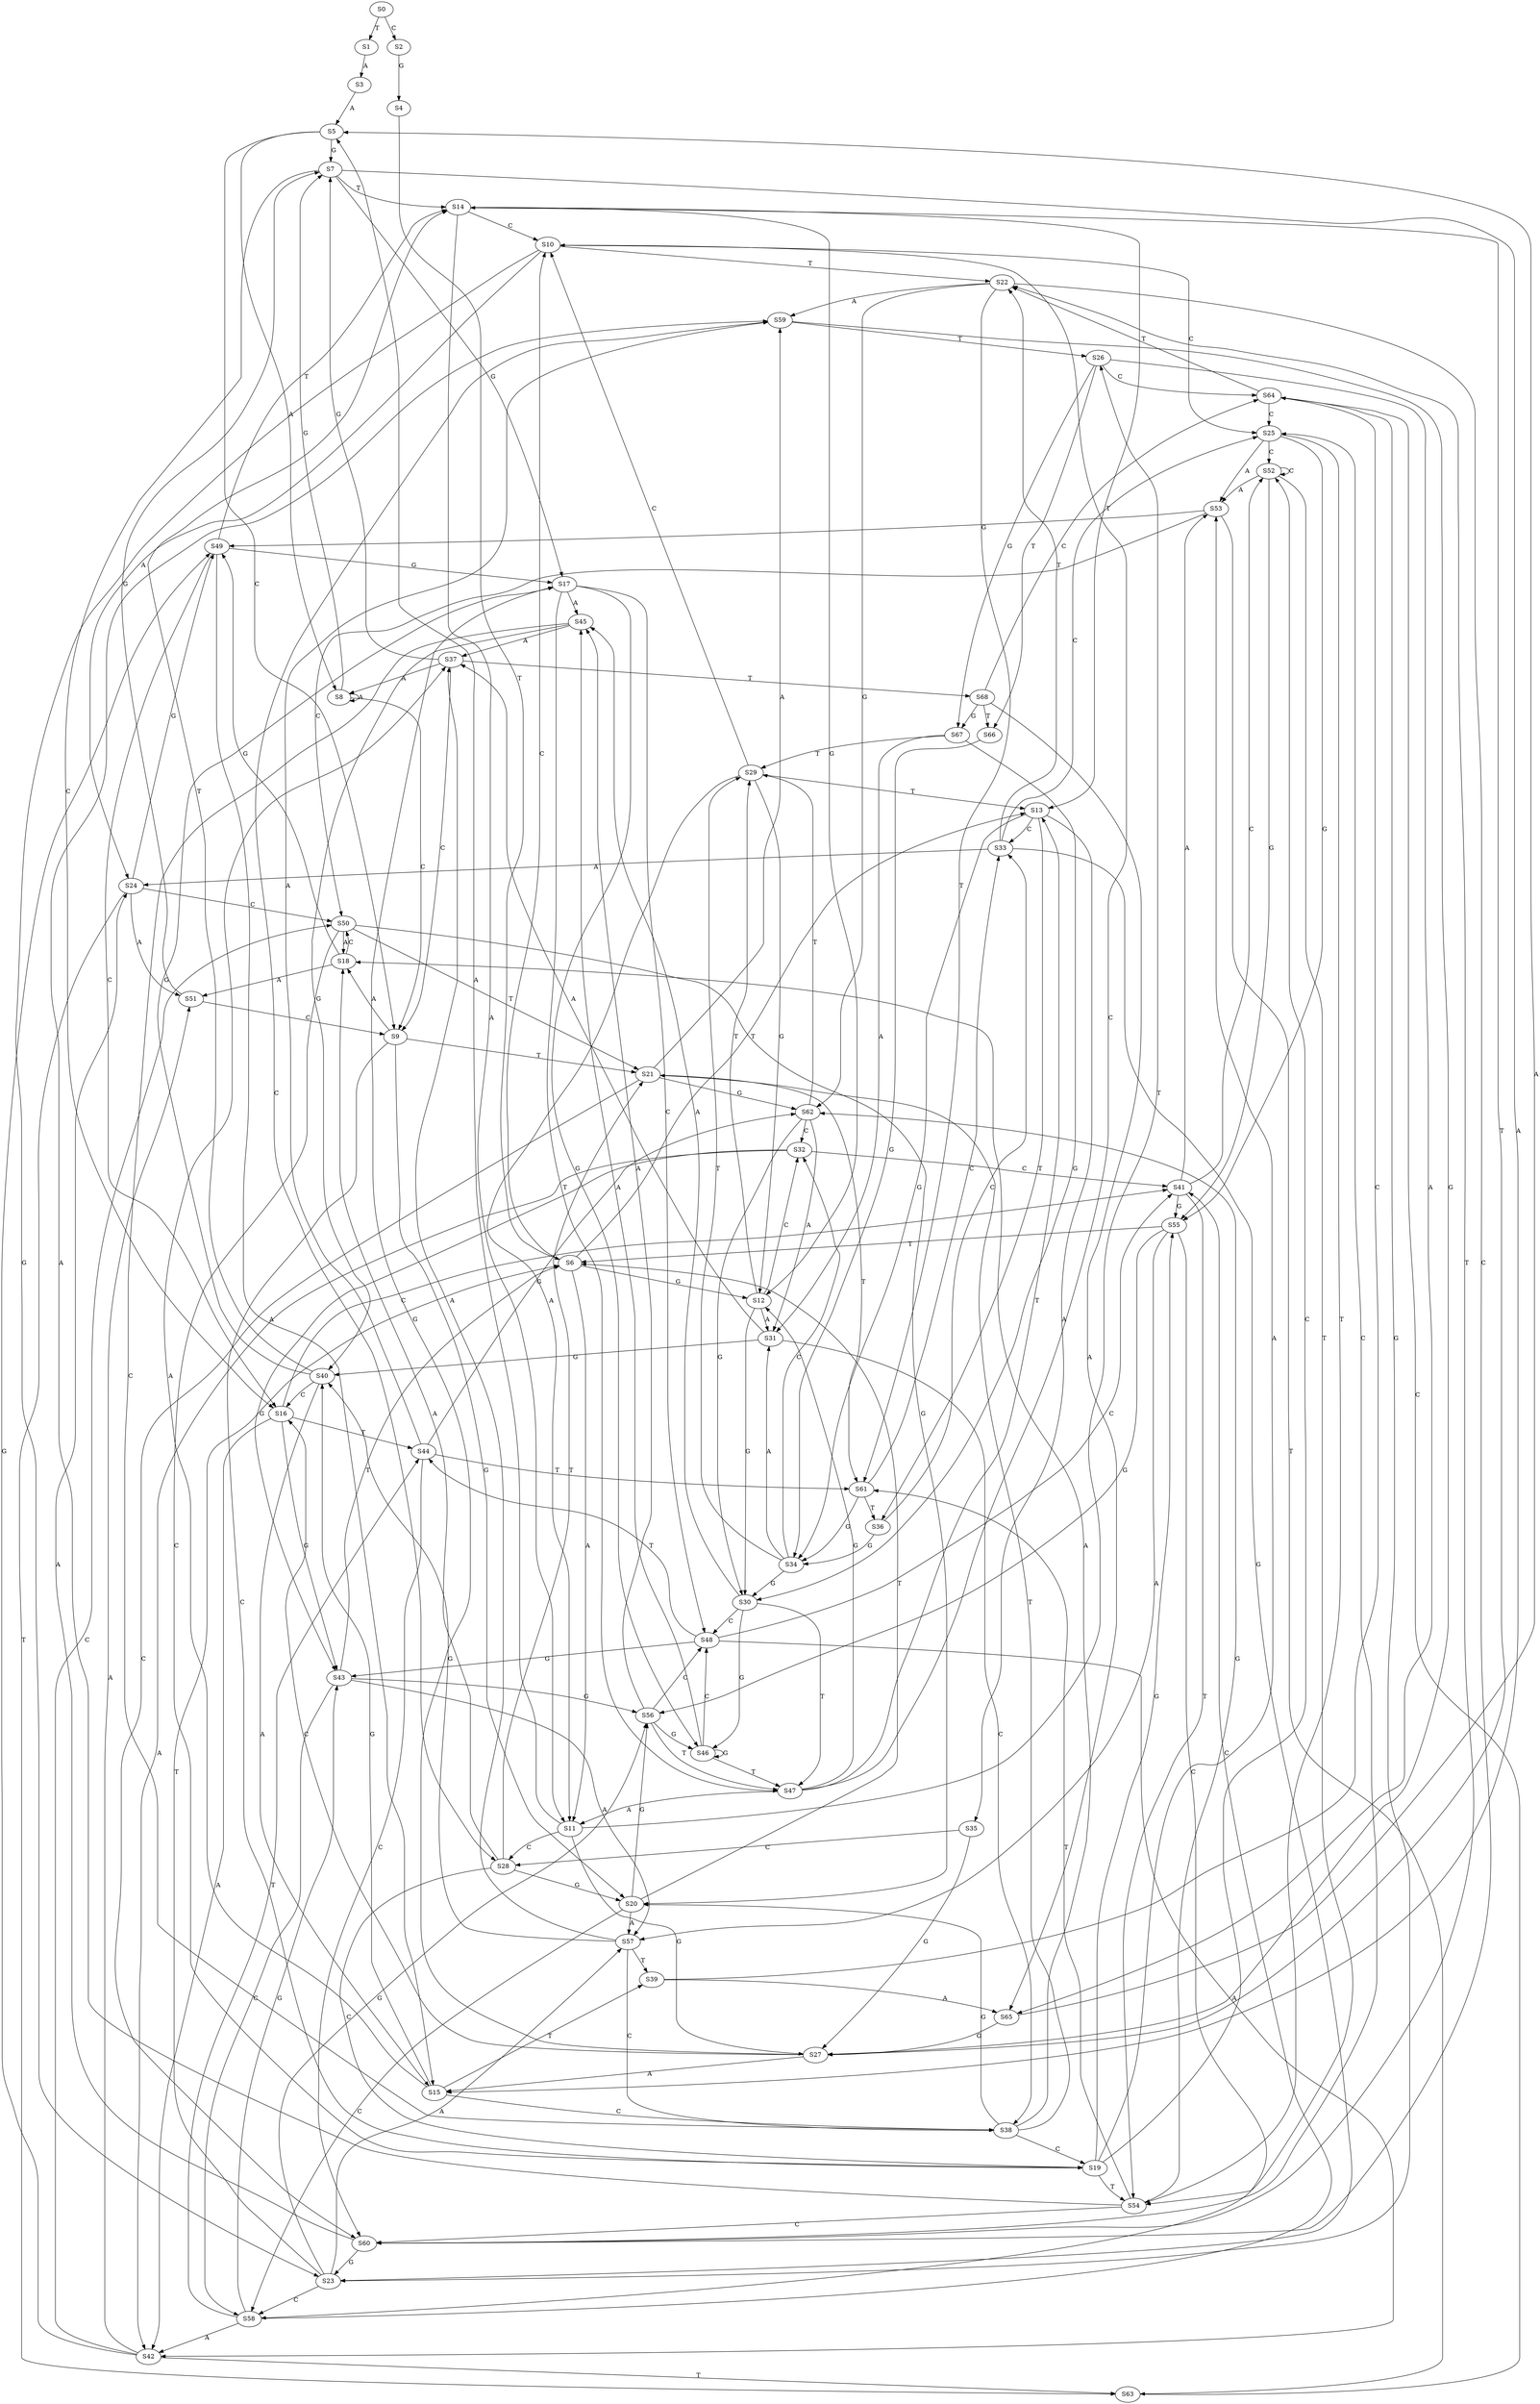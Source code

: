 strict digraph  {
	S0 -> S1 [ label = T ];
	S0 -> S2 [ label = C ];
	S1 -> S3 [ label = A ];
	S2 -> S4 [ label = G ];
	S3 -> S5 [ label = A ];
	S4 -> S6 [ label = T ];
	S5 -> S7 [ label = G ];
	S5 -> S8 [ label = A ];
	S5 -> S9 [ label = C ];
	S6 -> S10 [ label = C ];
	S6 -> S11 [ label = A ];
	S6 -> S12 [ label = G ];
	S6 -> S13 [ label = T ];
	S7 -> S14 [ label = T ];
	S7 -> S15 [ label = A ];
	S7 -> S16 [ label = C ];
	S7 -> S17 [ label = G ];
	S8 -> S7 [ label = G ];
	S8 -> S9 [ label = C ];
	S8 -> S8 [ label = A ];
	S9 -> S18 [ label = A ];
	S9 -> S19 [ label = C ];
	S9 -> S20 [ label = G ];
	S9 -> S21 [ label = T ];
	S10 -> S22 [ label = T ];
	S10 -> S23 [ label = G ];
	S10 -> S24 [ label = A ];
	S10 -> S25 [ label = C ];
	S11 -> S26 [ label = T ];
	S11 -> S27 [ label = G ];
	S11 -> S5 [ label = A ];
	S11 -> S28 [ label = C ];
	S12 -> S29 [ label = T ];
	S12 -> S30 [ label = G ];
	S12 -> S31 [ label = A ];
	S12 -> S32 [ label = C ];
	S13 -> S33 [ label = C ];
	S13 -> S34 [ label = G ];
	S13 -> S35 [ label = A ];
	S13 -> S36 [ label = T ];
	S14 -> S11 [ label = A ];
	S14 -> S10 [ label = C ];
	S14 -> S12 [ label = G ];
	S14 -> S13 [ label = T ];
	S15 -> S37 [ label = A ];
	S15 -> S38 [ label = C ];
	S15 -> S39 [ label = T ];
	S15 -> S40 [ label = G ];
	S16 -> S41 [ label = C ];
	S16 -> S42 [ label = A ];
	S16 -> S43 [ label = G ];
	S16 -> S44 [ label = T ];
	S17 -> S45 [ label = A ];
	S17 -> S46 [ label = G ];
	S17 -> S47 [ label = T ];
	S17 -> S48 [ label = C ];
	S18 -> S49 [ label = G ];
	S18 -> S50 [ label = C ];
	S18 -> S51 [ label = A ];
	S19 -> S52 [ label = C ];
	S19 -> S53 [ label = A ];
	S19 -> S54 [ label = T ];
	S19 -> S55 [ label = G ];
	S20 -> S56 [ label = G ];
	S20 -> S57 [ label = A ];
	S20 -> S6 [ label = T ];
	S20 -> S58 [ label = C ];
	S21 -> S59 [ label = A ];
	S21 -> S60 [ label = C ];
	S21 -> S61 [ label = T ];
	S21 -> S62 [ label = G ];
	S22 -> S62 [ label = G ];
	S22 -> S60 [ label = C ];
	S22 -> S59 [ label = A ];
	S22 -> S61 [ label = T ];
	S23 -> S56 [ label = G ];
	S23 -> S6 [ label = T ];
	S23 -> S58 [ label = C ];
	S23 -> S57 [ label = A ];
	S24 -> S63 [ label = T ];
	S24 -> S50 [ label = C ];
	S24 -> S51 [ label = A ];
	S24 -> S49 [ label = G ];
	S25 -> S52 [ label = C ];
	S25 -> S53 [ label = A ];
	S25 -> S54 [ label = T ];
	S25 -> S55 [ label = G ];
	S26 -> S64 [ label = C ];
	S26 -> S65 [ label = A ];
	S26 -> S66 [ label = T ];
	S26 -> S67 [ label = G ];
	S27 -> S14 [ label = T ];
	S27 -> S15 [ label = A ];
	S27 -> S16 [ label = C ];
	S27 -> S17 [ label = G ];
	S28 -> S20 [ label = G ];
	S28 -> S21 [ label = T ];
	S28 -> S19 [ label = C ];
	S28 -> S18 [ label = A ];
	S29 -> S10 [ label = C ];
	S29 -> S13 [ label = T ];
	S29 -> S12 [ label = G ];
	S29 -> S11 [ label = A ];
	S30 -> S46 [ label = G ];
	S30 -> S48 [ label = C ];
	S30 -> S45 [ label = A ];
	S30 -> S47 [ label = T ];
	S31 -> S40 [ label = G ];
	S31 -> S38 [ label = C ];
	S31 -> S37 [ label = A ];
	S32 -> S41 [ label = C ];
	S32 -> S43 [ label = G ];
	S32 -> S42 [ label = A ];
	S33 -> S24 [ label = A ];
	S33 -> S25 [ label = C ];
	S33 -> S23 [ label = G ];
	S33 -> S22 [ label = T ];
	S34 -> S30 [ label = G ];
	S34 -> S32 [ label = C ];
	S34 -> S29 [ label = T ];
	S34 -> S31 [ label = A ];
	S35 -> S28 [ label = C ];
	S35 -> S27 [ label = G ];
	S36 -> S34 [ label = G ];
	S36 -> S33 [ label = C ];
	S37 -> S68 [ label = T ];
	S37 -> S9 [ label = C ];
	S37 -> S8 [ label = A ];
	S37 -> S7 [ label = G ];
	S38 -> S21 [ label = T ];
	S38 -> S20 [ label = G ];
	S38 -> S19 [ label = C ];
	S38 -> S18 [ label = A ];
	S39 -> S65 [ label = A ];
	S39 -> S64 [ label = C ];
	S40 -> S14 [ label = T ];
	S40 -> S17 [ label = G ];
	S40 -> S15 [ label = A ];
	S40 -> S16 [ label = C ];
	S41 -> S55 [ label = G ];
	S41 -> S53 [ label = A ];
	S41 -> S54 [ label = T ];
	S41 -> S52 [ label = C ];
	S42 -> S49 [ label = G ];
	S42 -> S50 [ label = C ];
	S42 -> S51 [ label = A ];
	S42 -> S63 [ label = T ];
	S43 -> S56 [ label = G ];
	S43 -> S57 [ label = A ];
	S43 -> S6 [ label = T ];
	S43 -> S58 [ label = C ];
	S44 -> S59 [ label = A ];
	S44 -> S60 [ label = C ];
	S44 -> S61 [ label = T ];
	S44 -> S62 [ label = G ];
	S45 -> S37 [ label = A ];
	S45 -> S40 [ label = G ];
	S45 -> S38 [ label = C ];
	S46 -> S47 [ label = T ];
	S46 -> S48 [ label = C ];
	S46 -> S46 [ label = G ];
	S46 -> S45 [ label = A ];
	S47 -> S11 [ label = A ];
	S47 -> S10 [ label = C ];
	S47 -> S12 [ label = G ];
	S47 -> S13 [ label = T ];
	S48 -> S44 [ label = T ];
	S48 -> S41 [ label = C ];
	S48 -> S42 [ label = A ];
	S48 -> S43 [ label = G ];
	S49 -> S17 [ label = G ];
	S49 -> S14 [ label = T ];
	S49 -> S15 [ label = A ];
	S49 -> S16 [ label = C ];
	S50 -> S21 [ label = T ];
	S50 -> S20 [ label = G ];
	S50 -> S18 [ label = A ];
	S50 -> S19 [ label = C ];
	S51 -> S7 [ label = G ];
	S51 -> S9 [ label = C ];
	S52 -> S55 [ label = G ];
	S52 -> S52 [ label = C ];
	S52 -> S53 [ label = A ];
	S52 -> S54 [ label = T ];
	S53 -> S49 [ label = G ];
	S53 -> S63 [ label = T ];
	S53 -> S50 [ label = C ];
	S54 -> S62 [ label = G ];
	S54 -> S60 [ label = C ];
	S54 -> S61 [ label = T ];
	S54 -> S59 [ label = A ];
	S55 -> S57 [ label = A ];
	S55 -> S56 [ label = G ];
	S55 -> S6 [ label = T ];
	S55 -> S58 [ label = C ];
	S56 -> S45 [ label = A ];
	S56 -> S46 [ label = G ];
	S56 -> S48 [ label = C ];
	S56 -> S47 [ label = T ];
	S57 -> S37 [ label = A ];
	S57 -> S38 [ label = C ];
	S57 -> S40 [ label = G ];
	S57 -> S39 [ label = T ];
	S58 -> S43 [ label = G ];
	S58 -> S44 [ label = T ];
	S58 -> S41 [ label = C ];
	S58 -> S42 [ label = A ];
	S59 -> S27 [ label = G ];
	S59 -> S26 [ label = T ];
	S59 -> S28 [ label = C ];
	S60 -> S22 [ label = T ];
	S60 -> S23 [ label = G ];
	S60 -> S25 [ label = C ];
	S60 -> S24 [ label = A ];
	S61 -> S33 [ label = C ];
	S61 -> S36 [ label = T ];
	S61 -> S34 [ label = G ];
	S62 -> S31 [ label = A ];
	S62 -> S32 [ label = C ];
	S62 -> S30 [ label = G ];
	S62 -> S29 [ label = T ];
	S63 -> S64 [ label = C ];
	S64 -> S25 [ label = C ];
	S64 -> S23 [ label = G ];
	S64 -> S22 [ label = T ];
	S65 -> S27 [ label = G ];
	S65 -> S5 [ label = A ];
	S66 -> S34 [ label = G ];
	S67 -> S30 [ label = G ];
	S67 -> S31 [ label = A ];
	S67 -> S29 [ label = T ];
	S68 -> S65 [ label = A ];
	S68 -> S64 [ label = C ];
	S68 -> S67 [ label = G ];
	S68 -> S66 [ label = T ];
}
